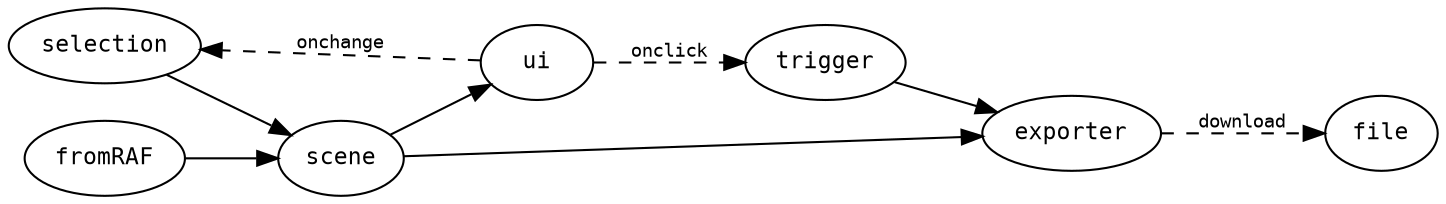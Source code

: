 digraph g {
    rankdir=LR;
    node[fontname=Inconsolata,fontsize=11];
    edge[fontname=Inconsolata,fontsize=9];

    selection -> scene;
    fromRAF -> scene;

    scene -> ui;
    scene -> exporter;
    trigger -> exporter;

    exporter -> file[style=dashed,label="download"];
    ui -> selection[style=dashed,label="onchange"];
    ui -> trigger[style=dashed,label="onclick"];
}